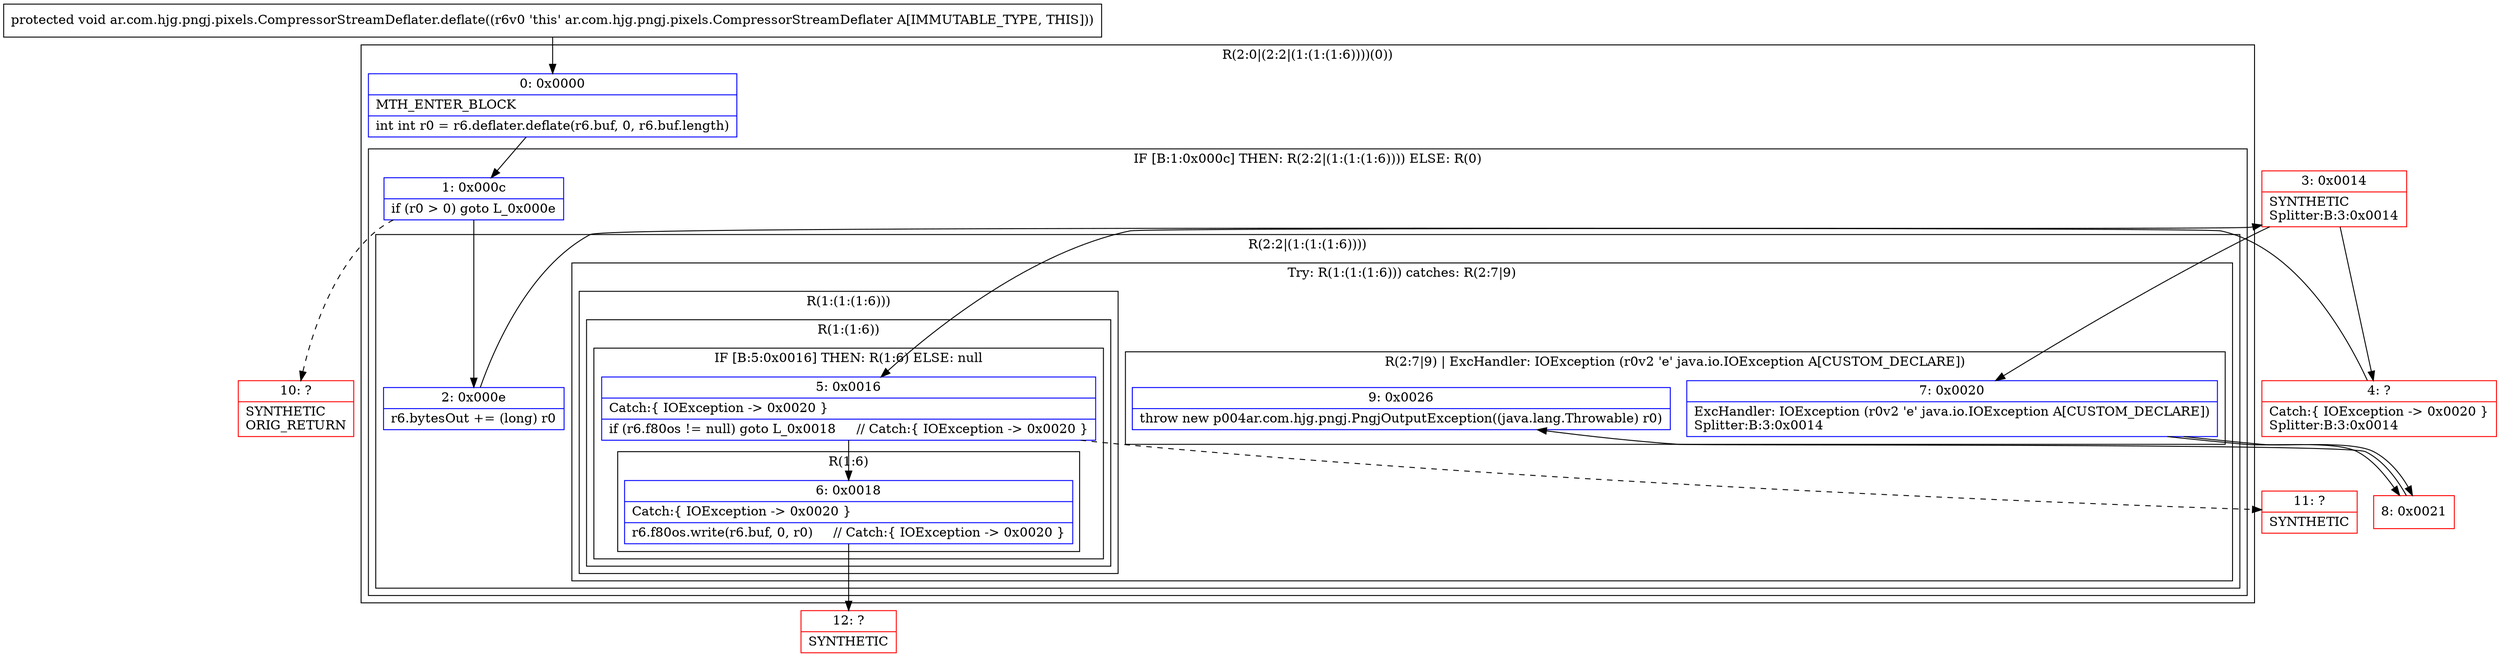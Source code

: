 digraph "CFG forar.com.hjg.pngj.pixels.CompressorStreamDeflater.deflate()V" {
subgraph cluster_Region_454894306 {
label = "R(2:0|(2:2|(1:(1:(1:6))))(0))";
node [shape=record,color=blue];
Node_0 [shape=record,label="{0\:\ 0x0000|MTH_ENTER_BLOCK\l|int int r0 = r6.deflater.deflate(r6.buf, 0, r6.buf.length)\l}"];
subgraph cluster_IfRegion_1606896796 {
label = "IF [B:1:0x000c] THEN: R(2:2|(1:(1:(1:6)))) ELSE: R(0)";
node [shape=record,color=blue];
Node_1 [shape=record,label="{1\:\ 0x000c|if (r0 \> 0) goto L_0x000e\l}"];
subgraph cluster_Region_1222770331 {
label = "R(2:2|(1:(1:(1:6))))";
node [shape=record,color=blue];
Node_2 [shape=record,label="{2\:\ 0x000e|r6.bytesOut += (long) r0\l}"];
subgraph cluster_TryCatchRegion_228996729 {
label = "Try: R(1:(1:(1:6))) catches: R(2:7|9)";
node [shape=record,color=blue];
subgraph cluster_Region_1067143925 {
label = "R(1:(1:(1:6)))";
node [shape=record,color=blue];
subgraph cluster_Region_1781679742 {
label = "R(1:(1:6))";
node [shape=record,color=blue];
subgraph cluster_IfRegion_643311730 {
label = "IF [B:5:0x0016] THEN: R(1:6) ELSE: null";
node [shape=record,color=blue];
Node_5 [shape=record,label="{5\:\ 0x0016|Catch:\{ IOException \-\> 0x0020 \}\l|if (r6.f80os != null) goto L_0x0018     \/\/ Catch:\{ IOException \-\> 0x0020 \}\l}"];
subgraph cluster_Region_1370650637 {
label = "R(1:6)";
node [shape=record,color=blue];
Node_6 [shape=record,label="{6\:\ 0x0018|Catch:\{ IOException \-\> 0x0020 \}\l|r6.f80os.write(r6.buf, 0, r0)     \/\/ Catch:\{ IOException \-\> 0x0020 \}\l}"];
}
}
}
}
subgraph cluster_Region_452056894 {
label = "R(2:7|9) | ExcHandler: IOException (r0v2 'e' java.io.IOException A[CUSTOM_DECLARE])\l";
node [shape=record,color=blue];
Node_7 [shape=record,label="{7\:\ 0x0020|ExcHandler: IOException (r0v2 'e' java.io.IOException A[CUSTOM_DECLARE])\lSplitter:B:3:0x0014\l}"];
Node_9 [shape=record,label="{9\:\ 0x0026|throw new p004ar.com.hjg.pngj.PngjOutputException((java.lang.Throwable) r0)\l}"];
}
}
}
subgraph cluster_Region_2140676719 {
label = "R(0)";
node [shape=record,color=blue];
}
}
}
subgraph cluster_Region_452056894 {
label = "R(2:7|9) | ExcHandler: IOException (r0v2 'e' java.io.IOException A[CUSTOM_DECLARE])\l";
node [shape=record,color=blue];
Node_7 [shape=record,label="{7\:\ 0x0020|ExcHandler: IOException (r0v2 'e' java.io.IOException A[CUSTOM_DECLARE])\lSplitter:B:3:0x0014\l}"];
Node_9 [shape=record,label="{9\:\ 0x0026|throw new p004ar.com.hjg.pngj.PngjOutputException((java.lang.Throwable) r0)\l}"];
}
Node_3 [shape=record,color=red,label="{3\:\ 0x0014|SYNTHETIC\lSplitter:B:3:0x0014\l}"];
Node_4 [shape=record,color=red,label="{4\:\ ?|Catch:\{ IOException \-\> 0x0020 \}\lSplitter:B:3:0x0014\l}"];
Node_8 [shape=record,color=red,label="{8\:\ 0x0021}"];
Node_10 [shape=record,color=red,label="{10\:\ ?|SYNTHETIC\lORIG_RETURN\l}"];
Node_11 [shape=record,color=red,label="{11\:\ ?|SYNTHETIC\l}"];
Node_12 [shape=record,color=red,label="{12\:\ ?|SYNTHETIC\l}"];
MethodNode[shape=record,label="{protected void ar.com.hjg.pngj.pixels.CompressorStreamDeflater.deflate((r6v0 'this' ar.com.hjg.pngj.pixels.CompressorStreamDeflater A[IMMUTABLE_TYPE, THIS])) }"];
MethodNode -> Node_0;
Node_0 -> Node_1;
Node_1 -> Node_2;
Node_1 -> Node_10[style=dashed];
Node_2 -> Node_3;
Node_5 -> Node_6;
Node_5 -> Node_11[style=dashed];
Node_6 -> Node_12;
Node_7 -> Node_8;
Node_7 -> Node_8;
Node_3 -> Node_4;
Node_3 -> Node_7;
Node_4 -> Node_5;
Node_8 -> Node_9;
}

